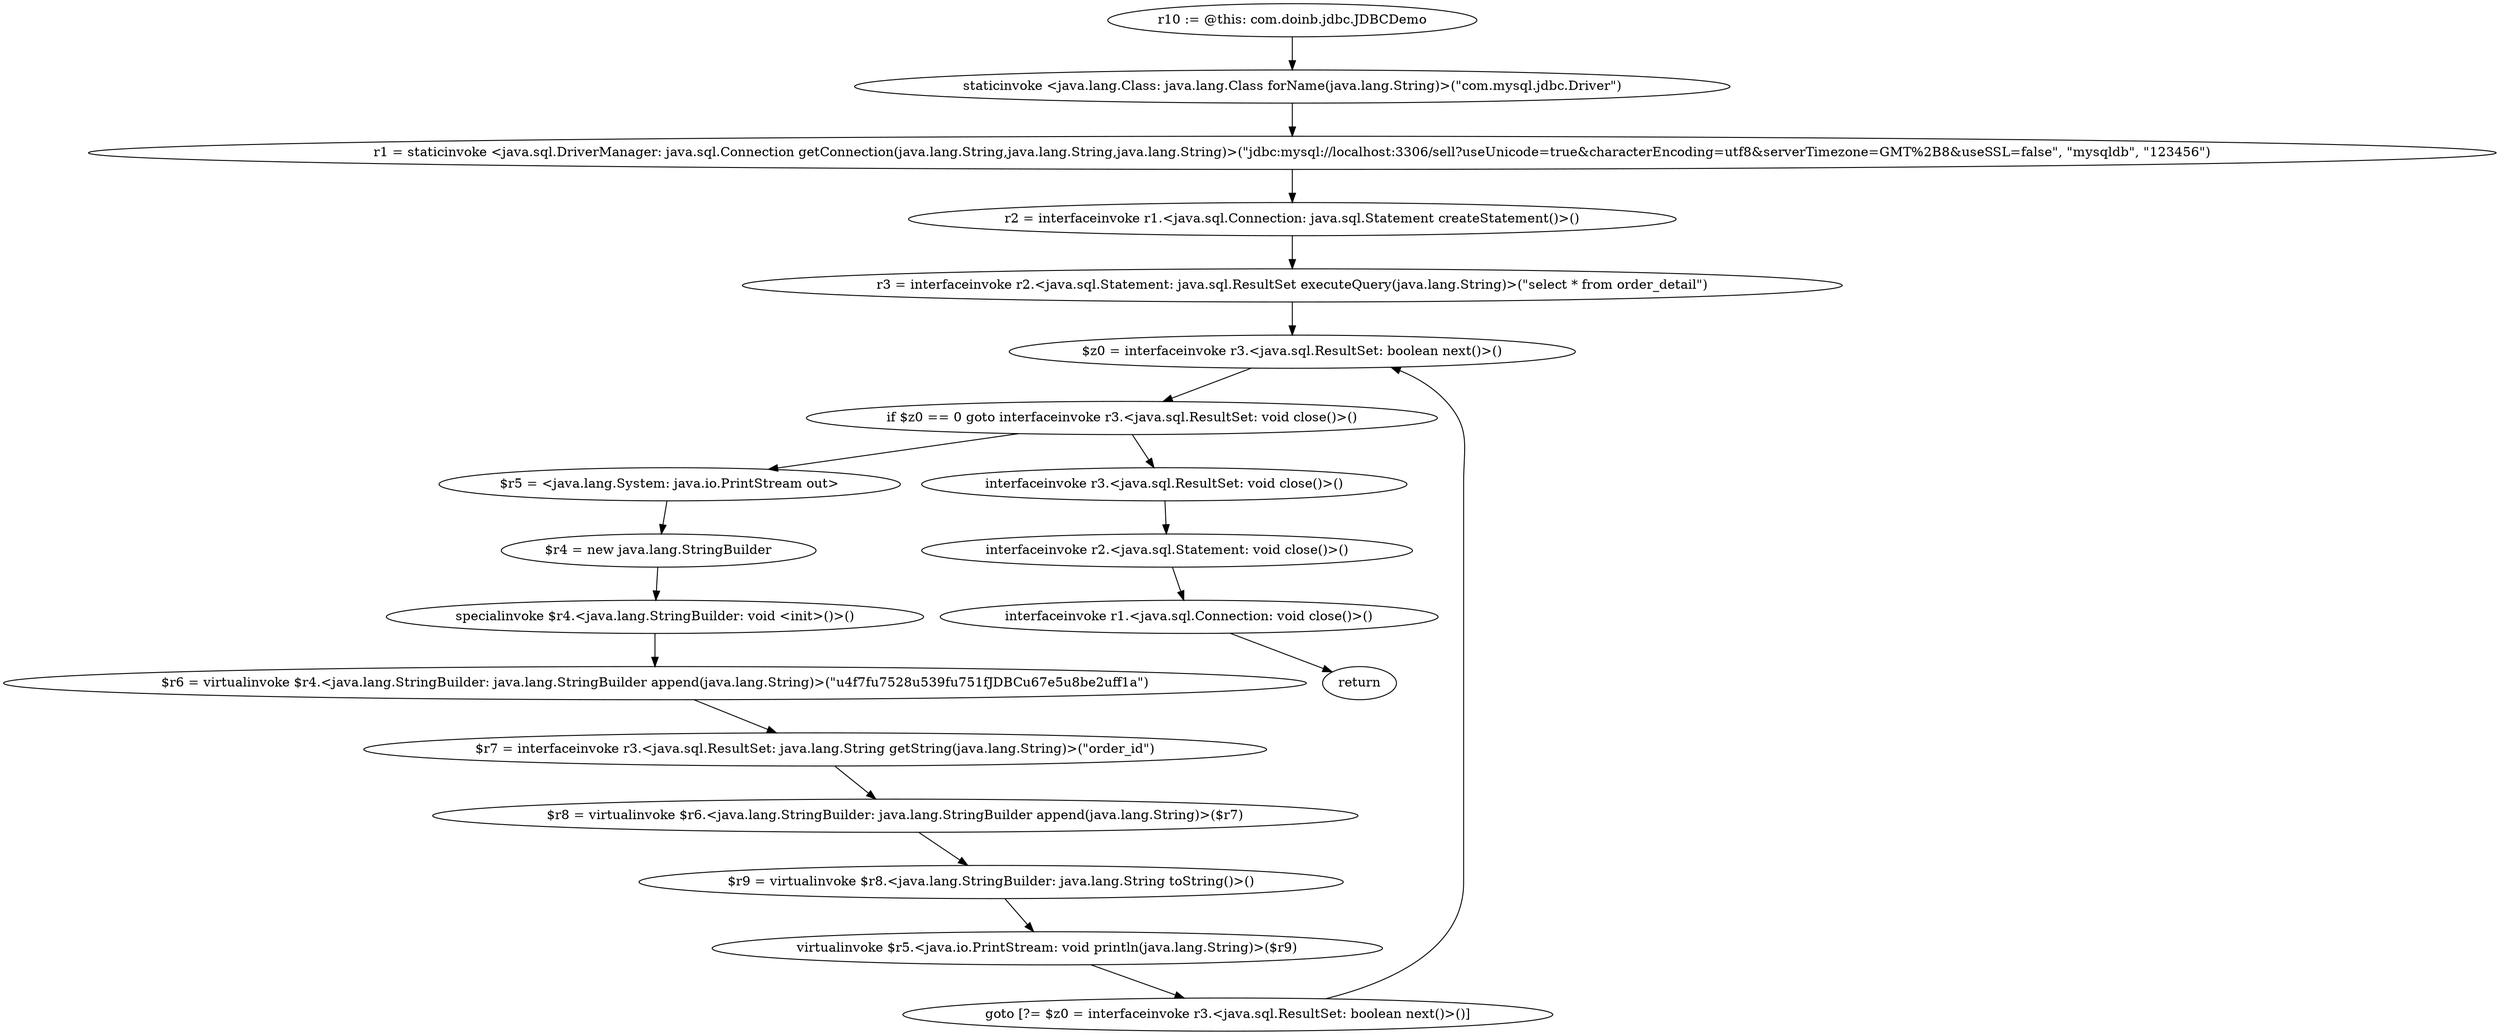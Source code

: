 digraph "unitGraph" {
    "r10 := @this: com.doinb.jdbc.JDBCDemo"
    "staticinvoke <java.lang.Class: java.lang.Class forName(java.lang.String)>(\"com.mysql.jdbc.Driver\")"
    "r1 = staticinvoke <java.sql.DriverManager: java.sql.Connection getConnection(java.lang.String,java.lang.String,java.lang.String)>(\"jdbc:mysql://localhost:3306/sell?useUnicode=true&characterEncoding=utf8&serverTimezone=GMT%2B8&useSSL=false\", \"mysqldb\", \"123456\")"
    "r2 = interfaceinvoke r1.<java.sql.Connection: java.sql.Statement createStatement()>()"
    "r3 = interfaceinvoke r2.<java.sql.Statement: java.sql.ResultSet executeQuery(java.lang.String)>(\"select * from order_detail\")"
    "$z0 = interfaceinvoke r3.<java.sql.ResultSet: boolean next()>()"
    "if $z0 == 0 goto interfaceinvoke r3.<java.sql.ResultSet: void close()>()"
    "$r5 = <java.lang.System: java.io.PrintStream out>"
    "$r4 = new java.lang.StringBuilder"
    "specialinvoke $r4.<java.lang.StringBuilder: void <init>()>()"
    "$r6 = virtualinvoke $r4.<java.lang.StringBuilder: java.lang.StringBuilder append(java.lang.String)>(\"\u4f7f\u7528\u539f\u751fJDBC\u67e5\u8be2\uff1a\")"
    "$r7 = interfaceinvoke r3.<java.sql.ResultSet: java.lang.String getString(java.lang.String)>(\"order_id\")"
    "$r8 = virtualinvoke $r6.<java.lang.StringBuilder: java.lang.StringBuilder append(java.lang.String)>($r7)"
    "$r9 = virtualinvoke $r8.<java.lang.StringBuilder: java.lang.String toString()>()"
    "virtualinvoke $r5.<java.io.PrintStream: void println(java.lang.String)>($r9)"
    "goto [?= $z0 = interfaceinvoke r3.<java.sql.ResultSet: boolean next()>()]"
    "interfaceinvoke r3.<java.sql.ResultSet: void close()>()"
    "interfaceinvoke r2.<java.sql.Statement: void close()>()"
    "interfaceinvoke r1.<java.sql.Connection: void close()>()"
    "return"
    "r10 := @this: com.doinb.jdbc.JDBCDemo"->"staticinvoke <java.lang.Class: java.lang.Class forName(java.lang.String)>(\"com.mysql.jdbc.Driver\")";
    "staticinvoke <java.lang.Class: java.lang.Class forName(java.lang.String)>(\"com.mysql.jdbc.Driver\")"->"r1 = staticinvoke <java.sql.DriverManager: java.sql.Connection getConnection(java.lang.String,java.lang.String,java.lang.String)>(\"jdbc:mysql://localhost:3306/sell?useUnicode=true&characterEncoding=utf8&serverTimezone=GMT%2B8&useSSL=false\", \"mysqldb\", \"123456\")";
    "r1 = staticinvoke <java.sql.DriverManager: java.sql.Connection getConnection(java.lang.String,java.lang.String,java.lang.String)>(\"jdbc:mysql://localhost:3306/sell?useUnicode=true&characterEncoding=utf8&serverTimezone=GMT%2B8&useSSL=false\", \"mysqldb\", \"123456\")"->"r2 = interfaceinvoke r1.<java.sql.Connection: java.sql.Statement createStatement()>()";
    "r2 = interfaceinvoke r1.<java.sql.Connection: java.sql.Statement createStatement()>()"->"r3 = interfaceinvoke r2.<java.sql.Statement: java.sql.ResultSet executeQuery(java.lang.String)>(\"select * from order_detail\")";
    "r3 = interfaceinvoke r2.<java.sql.Statement: java.sql.ResultSet executeQuery(java.lang.String)>(\"select * from order_detail\")"->"$z0 = interfaceinvoke r3.<java.sql.ResultSet: boolean next()>()";
    "$z0 = interfaceinvoke r3.<java.sql.ResultSet: boolean next()>()"->"if $z0 == 0 goto interfaceinvoke r3.<java.sql.ResultSet: void close()>()";
    "if $z0 == 0 goto interfaceinvoke r3.<java.sql.ResultSet: void close()>()"->"$r5 = <java.lang.System: java.io.PrintStream out>";
    "if $z0 == 0 goto interfaceinvoke r3.<java.sql.ResultSet: void close()>()"->"interfaceinvoke r3.<java.sql.ResultSet: void close()>()";
    "$r5 = <java.lang.System: java.io.PrintStream out>"->"$r4 = new java.lang.StringBuilder";
    "$r4 = new java.lang.StringBuilder"->"specialinvoke $r4.<java.lang.StringBuilder: void <init>()>()";
    "specialinvoke $r4.<java.lang.StringBuilder: void <init>()>()"->"$r6 = virtualinvoke $r4.<java.lang.StringBuilder: java.lang.StringBuilder append(java.lang.String)>(\"\u4f7f\u7528\u539f\u751fJDBC\u67e5\u8be2\uff1a\")";
    "$r6 = virtualinvoke $r4.<java.lang.StringBuilder: java.lang.StringBuilder append(java.lang.String)>(\"\u4f7f\u7528\u539f\u751fJDBC\u67e5\u8be2\uff1a\")"->"$r7 = interfaceinvoke r3.<java.sql.ResultSet: java.lang.String getString(java.lang.String)>(\"order_id\")";
    "$r7 = interfaceinvoke r3.<java.sql.ResultSet: java.lang.String getString(java.lang.String)>(\"order_id\")"->"$r8 = virtualinvoke $r6.<java.lang.StringBuilder: java.lang.StringBuilder append(java.lang.String)>($r7)";
    "$r8 = virtualinvoke $r6.<java.lang.StringBuilder: java.lang.StringBuilder append(java.lang.String)>($r7)"->"$r9 = virtualinvoke $r8.<java.lang.StringBuilder: java.lang.String toString()>()";
    "$r9 = virtualinvoke $r8.<java.lang.StringBuilder: java.lang.String toString()>()"->"virtualinvoke $r5.<java.io.PrintStream: void println(java.lang.String)>($r9)";
    "virtualinvoke $r5.<java.io.PrintStream: void println(java.lang.String)>($r9)"->"goto [?= $z0 = interfaceinvoke r3.<java.sql.ResultSet: boolean next()>()]";
    "goto [?= $z0 = interfaceinvoke r3.<java.sql.ResultSet: boolean next()>()]"->"$z0 = interfaceinvoke r3.<java.sql.ResultSet: boolean next()>()";
    "interfaceinvoke r3.<java.sql.ResultSet: void close()>()"->"interfaceinvoke r2.<java.sql.Statement: void close()>()";
    "interfaceinvoke r2.<java.sql.Statement: void close()>()"->"interfaceinvoke r1.<java.sql.Connection: void close()>()";
    "interfaceinvoke r1.<java.sql.Connection: void close()>()"->"return";
}
